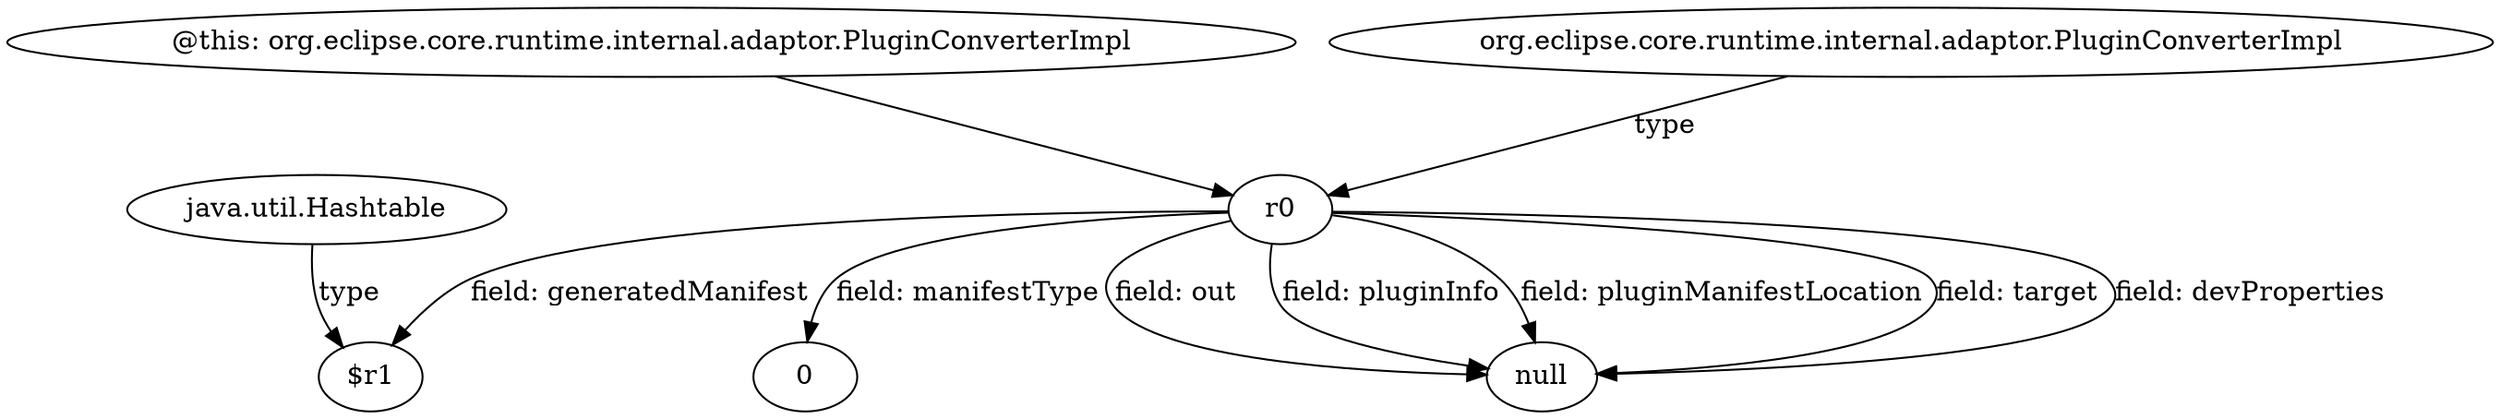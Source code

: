 digraph g {
0[label="r0"]
1[label="$r1"]
0->1[label="field: generatedManifest"]
2[label="@this: org.eclipse.core.runtime.internal.adaptor.PluginConverterImpl"]
2->0[label=""]
3[label="0"]
0->3[label="field: manifestType"]
4[label="org.eclipse.core.runtime.internal.adaptor.PluginConverterImpl"]
4->0[label="type"]
5[label="null"]
0->5[label="field: out"]
0->5[label="field: pluginInfo"]
0->5[label="field: pluginManifestLocation"]
0->5[label="field: target"]
0->5[label="field: devProperties"]
6[label="java.util.Hashtable"]
6->1[label="type"]
}
